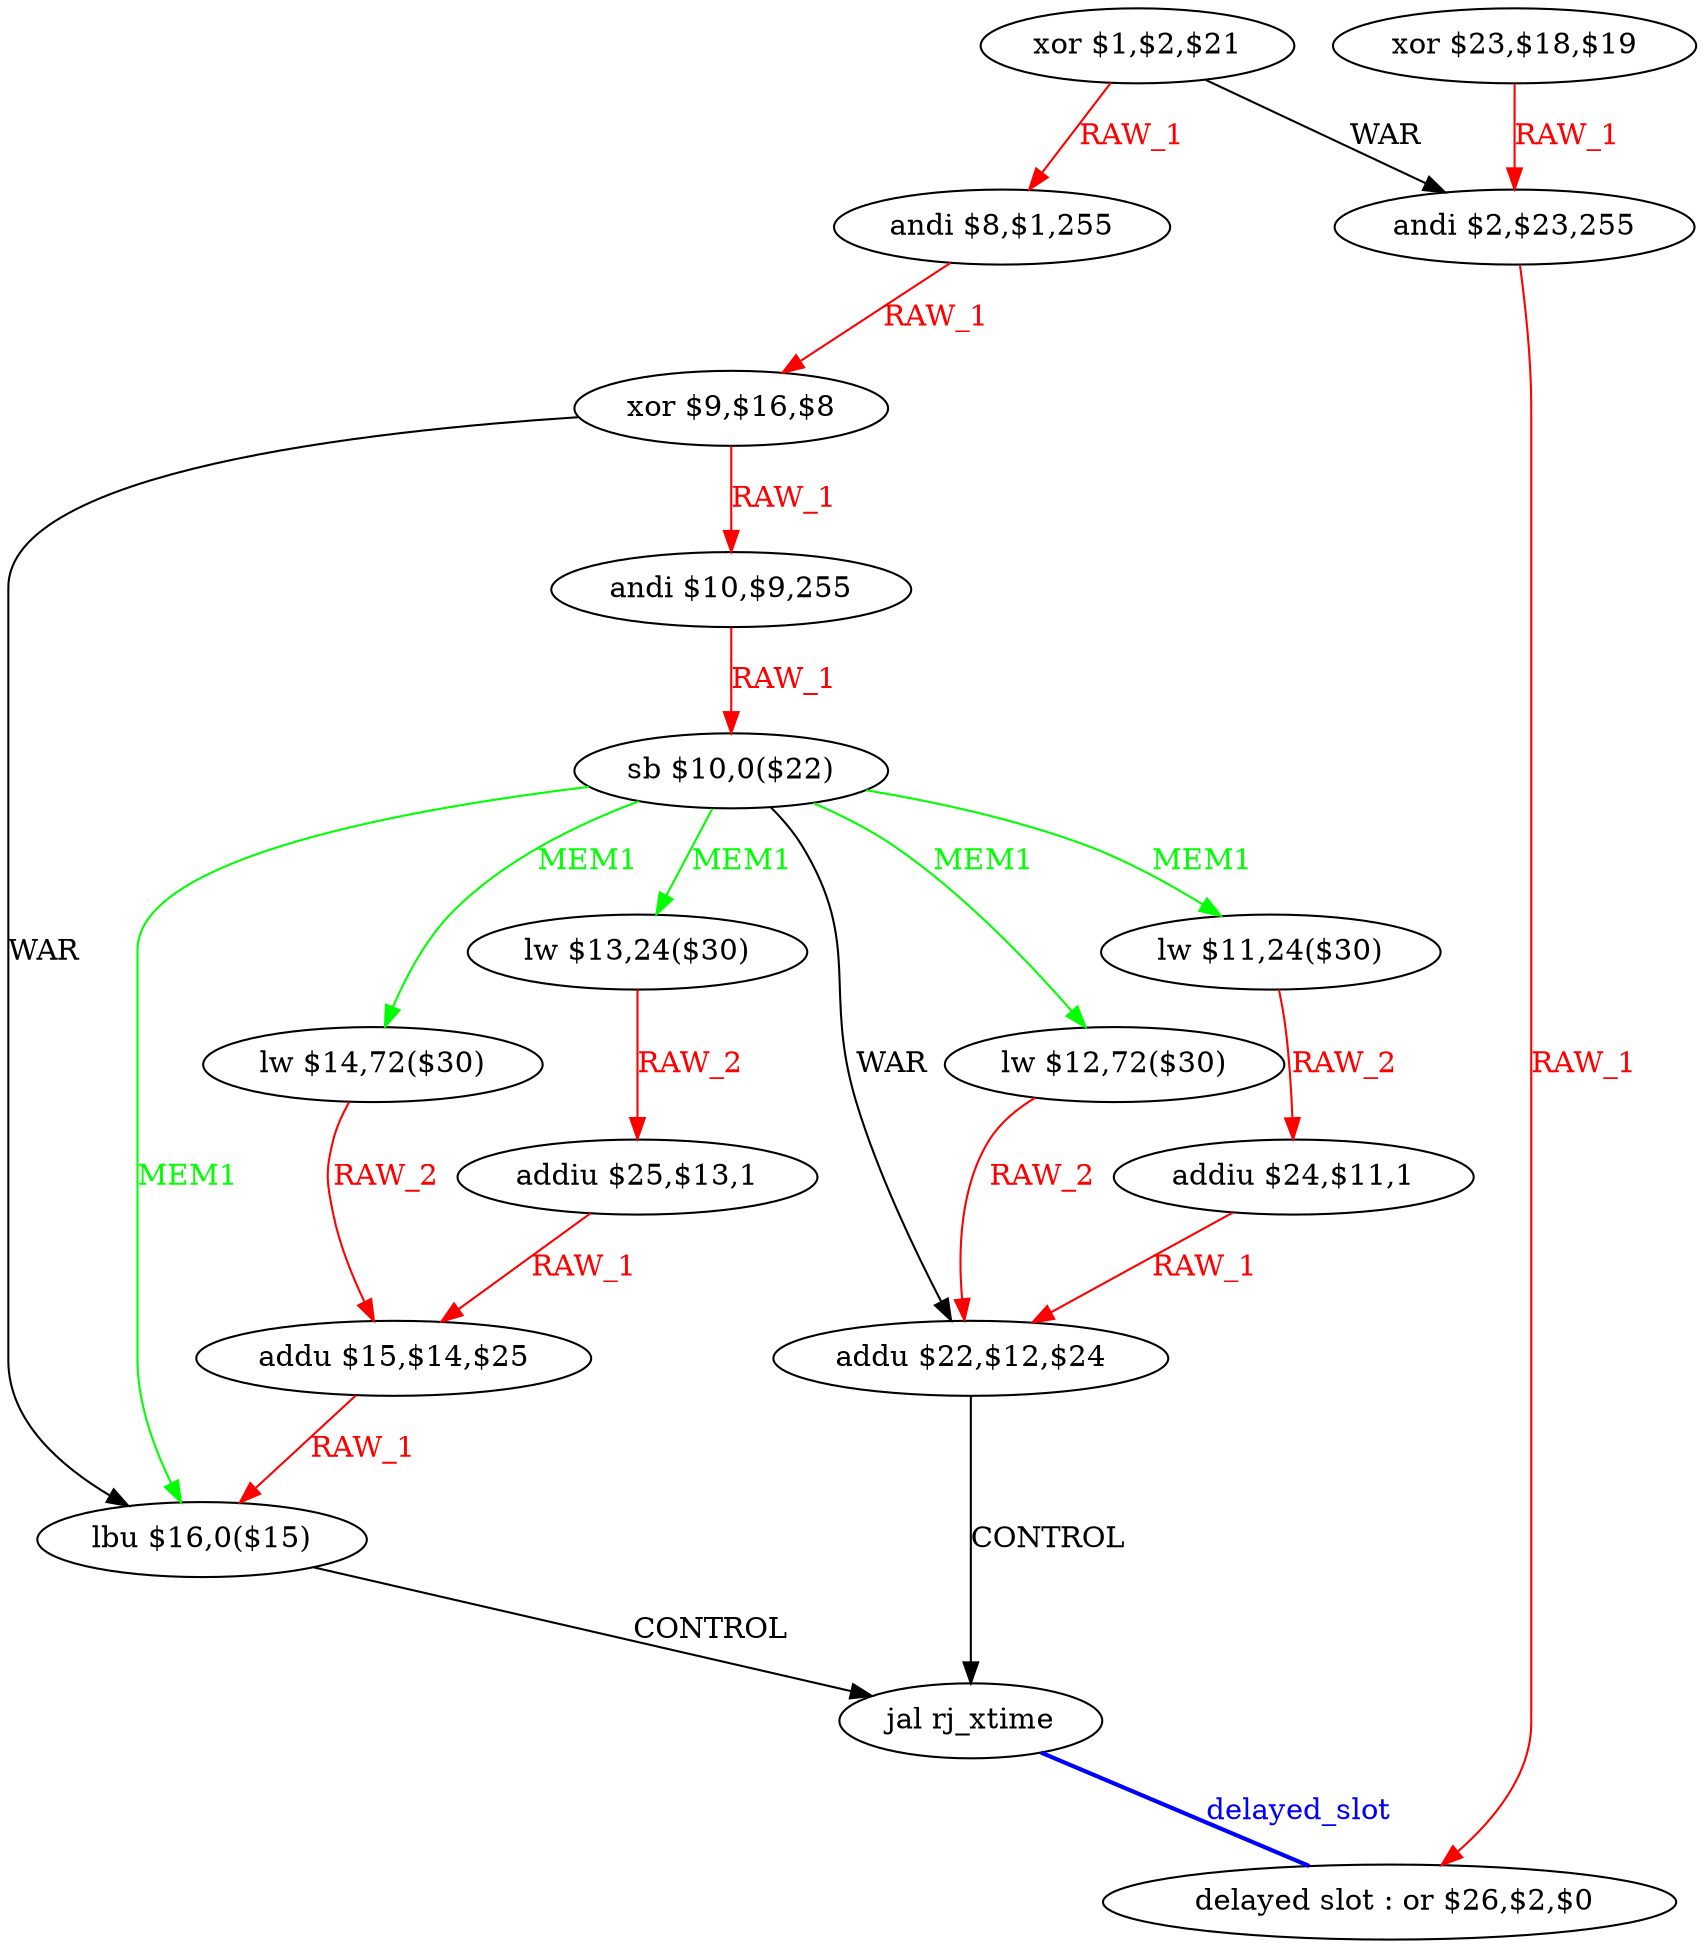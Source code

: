 digraph G1 {
node [shape = ellipse];
i17 [label = " delayed slot : or $26,$2,$0"] ;
i16 ->  i17 [style = bold, dir= none, fontcolor = blue, color = blue, label= "delayed_slot"];
i16 [label = "jal rj_xtime"] ;
i0 [label = "xor $1,$2,$21"] ;
i0 ->  i1 [color = red, fontcolor = red, label= "RAW_1"];
i0 ->  i15 [label= "WAR"];
i1 [label = "andi $8,$1,255"] ;
i1 ->  i2 [color = red, fontcolor = red, label= "RAW_1"];
i2 [label = "xor $9,$16,$8"] ;
i2 ->  i3 [color = red, fontcolor = red, label= "RAW_1"];
i2 ->  i13 [label= "WAR"];
i3 [label = "andi $10,$9,255"] ;
i3 ->  i4 [color = red, fontcolor = red, label= "RAW_1"];
i4 [label = "sb $10,0($22)"] ;
i4 ->  i5 [color = green, fontcolor = green, label= "MEM1"];
i4 ->  i7 [color = green, fontcolor = green, label= "MEM1"];
i4 ->  i8 [label= "WAR"];
i4 ->  i9 [color = green, fontcolor = green, label= "MEM1"];
i4 ->  i11 [color = green, fontcolor = green, label= "MEM1"];
i4 ->  i13 [color = green, fontcolor = green, label= "MEM1"];
i5 [label = "lw $11,24($30)"] ;
i5 ->  i6 [color = red, fontcolor = red, label= "RAW_2"];
i6 [label = "addiu $24,$11,1"] ;
i6 ->  i8 [color = red, fontcolor = red, label= "RAW_1"];
i8 [label = "addu $22,$12,$24"] ;
i8 ->  i16 [label= "CONTROL"];
i7 [label = "lw $12,72($30)"] ;
i7 ->  i8 [color = red, fontcolor = red, label= "RAW_2"];
i9 [label = "lw $13,24($30)"] ;
i9 ->  i10 [color = red, fontcolor = red, label= "RAW_2"];
i10 [label = "addiu $25,$13,1"] ;
i10 ->  i12 [color = red, fontcolor = red, label= "RAW_1"];
i12 [label = "addu $15,$14,$25"] ;
i12 ->  i13 [color = red, fontcolor = red, label= "RAW_1"];
i13 [label = "lbu $16,0($15)"] ;
i13 ->  i16 [label= "CONTROL"];
i11 [label = "lw $14,72($30)"] ;
i11 ->  i12 [color = red, fontcolor = red, label= "RAW_2"];
i15 [label = "andi $2,$23,255"] ;
i15 ->  i17 [color = red, fontcolor = red, label= "RAW_1"];
i14 [label = "xor $23,$18,$19"] ;
i14 ->  i15 [color = red, fontcolor = red, label= "RAW_1"];
}
